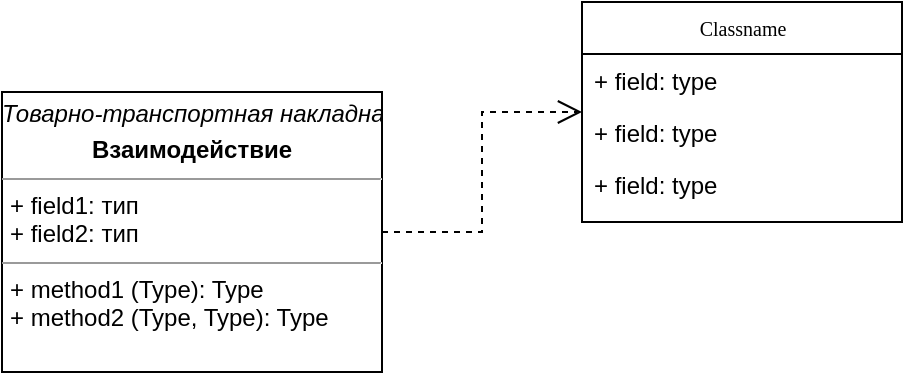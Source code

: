 <mxfile version="12.4.3" type="github" pages="1">
  <diagram id="GeFOXGEni9-7KWQfBBC_" name="Page-1">
    <mxGraphModel dx="1102" dy="613" grid="1" gridSize="10" guides="1" tooltips="1" connect="1" arrows="1" fold="1" page="1" pageScale="1" pageWidth="827" pageHeight="1169" math="0" shadow="0">
      <root>
        <mxCell id="0"/>
        <mxCell id="1" parent="0"/>
        <mxCell id="sNpvM33rV0dn_1-HrzGg-3" value="Classname" style="swimlane;html=1;fontStyle=0;childLayout=stackLayout;horizontal=1;startSize=26;fillColor=none;horizontalStack=0;resizeParent=1;resizeLast=0;collapsible=1;marginBottom=0;swimlaneFillColor=#ffffff;rounded=0;shadow=0;comic=0;labelBackgroundColor=none;strokeWidth=1;fontFamily=Verdana;fontSize=10;align=center;" vertex="1" parent="1">
          <mxGeometry x="350" y="42" width="160" height="110" as="geometry"/>
        </mxCell>
        <mxCell id="sNpvM33rV0dn_1-HrzGg-4" value="+ field: type" style="text;html=1;strokeColor=none;fillColor=none;align=left;verticalAlign=top;spacingLeft=4;spacingRight=4;whiteSpace=wrap;overflow=hidden;rotatable=0;points=[[0,0.5],[1,0.5]];portConstraint=eastwest;" vertex="1" parent="sNpvM33rV0dn_1-HrzGg-3">
          <mxGeometry y="26" width="160" height="26" as="geometry"/>
        </mxCell>
        <mxCell id="sNpvM33rV0dn_1-HrzGg-5" value="+ field: type" style="text;html=1;strokeColor=none;fillColor=none;align=left;verticalAlign=top;spacingLeft=4;spacingRight=4;whiteSpace=wrap;overflow=hidden;rotatable=0;points=[[0,0.5],[1,0.5]];portConstraint=eastwest;" vertex="1" parent="sNpvM33rV0dn_1-HrzGg-3">
          <mxGeometry y="52" width="160" height="26" as="geometry"/>
        </mxCell>
        <mxCell id="sNpvM33rV0dn_1-HrzGg-6" value="+ field: type" style="text;html=1;strokeColor=none;fillColor=none;align=left;verticalAlign=top;spacingLeft=4;spacingRight=4;whiteSpace=wrap;overflow=hidden;rotatable=0;points=[[0,0.5],[1,0.5]];portConstraint=eastwest;" vertex="1" parent="sNpvM33rV0dn_1-HrzGg-3">
          <mxGeometry y="78" width="160" height="26" as="geometry"/>
        </mxCell>
        <mxCell id="sNpvM33rV0dn_1-HrzGg-7" style="edgeStyle=orthogonalEdgeStyle;rounded=0;html=1;labelBackgroundColor=none;startFill=0;endArrow=open;endFill=0;endSize=10;fontFamily=Verdana;fontSize=10;dashed=1;" edge="1" parent="1" source="sNpvM33rV0dn_1-HrzGg-8" target="sNpvM33rV0dn_1-HrzGg-3">
          <mxGeometry relative="1" as="geometry"/>
        </mxCell>
        <UserObject label="&lt;p style=&quot;margin: 0px ; margin-top: 4px ; text-align: center&quot;&gt;&lt;i&gt;Товарно-транспортная накладная&lt;/i&gt;&lt;/p&gt;&lt;p style=&quot;margin: 0px ; margin-top: 4px ; text-align: center&quot;&gt;&lt;b&gt;Взаимодействие&lt;/b&gt;&lt;/p&gt;&lt;hr size=&quot;1&quot;&gt;&lt;p style=&quot;margin: 0px ; margin-left: 4px&quot;&gt;+ field1: тип &lt;br&gt;+ field2: тип&lt;/p&gt;&lt;hr size=&quot;1&quot;&gt;&lt;p style=&quot;margin: 0px ; margin-left: 4px&quot;&gt;+ method1 (Type): Type &lt;br&gt;+ method2 (Type, Type): Type&lt;/p&gt;" link="data:page/id,c4acf3e9-155e-7222-9cf6-157b1a14988f" id="sNpvM33rV0dn_1-HrzGg-8">
          <mxCell style="verticalAlign=top;align=left;overflow=fill;fontSize=12;fontFamily=Helvetica;html=1;rounded=0;shadow=0;comic=0;labelBackgroundColor=none;strokeWidth=1" vertex="1" parent="1">
            <mxGeometry x="60" y="87" width="190" height="140" as="geometry"/>
          </mxCell>
        </UserObject>
      </root>
    </mxGraphModel>
  </diagram>
</mxfile>
